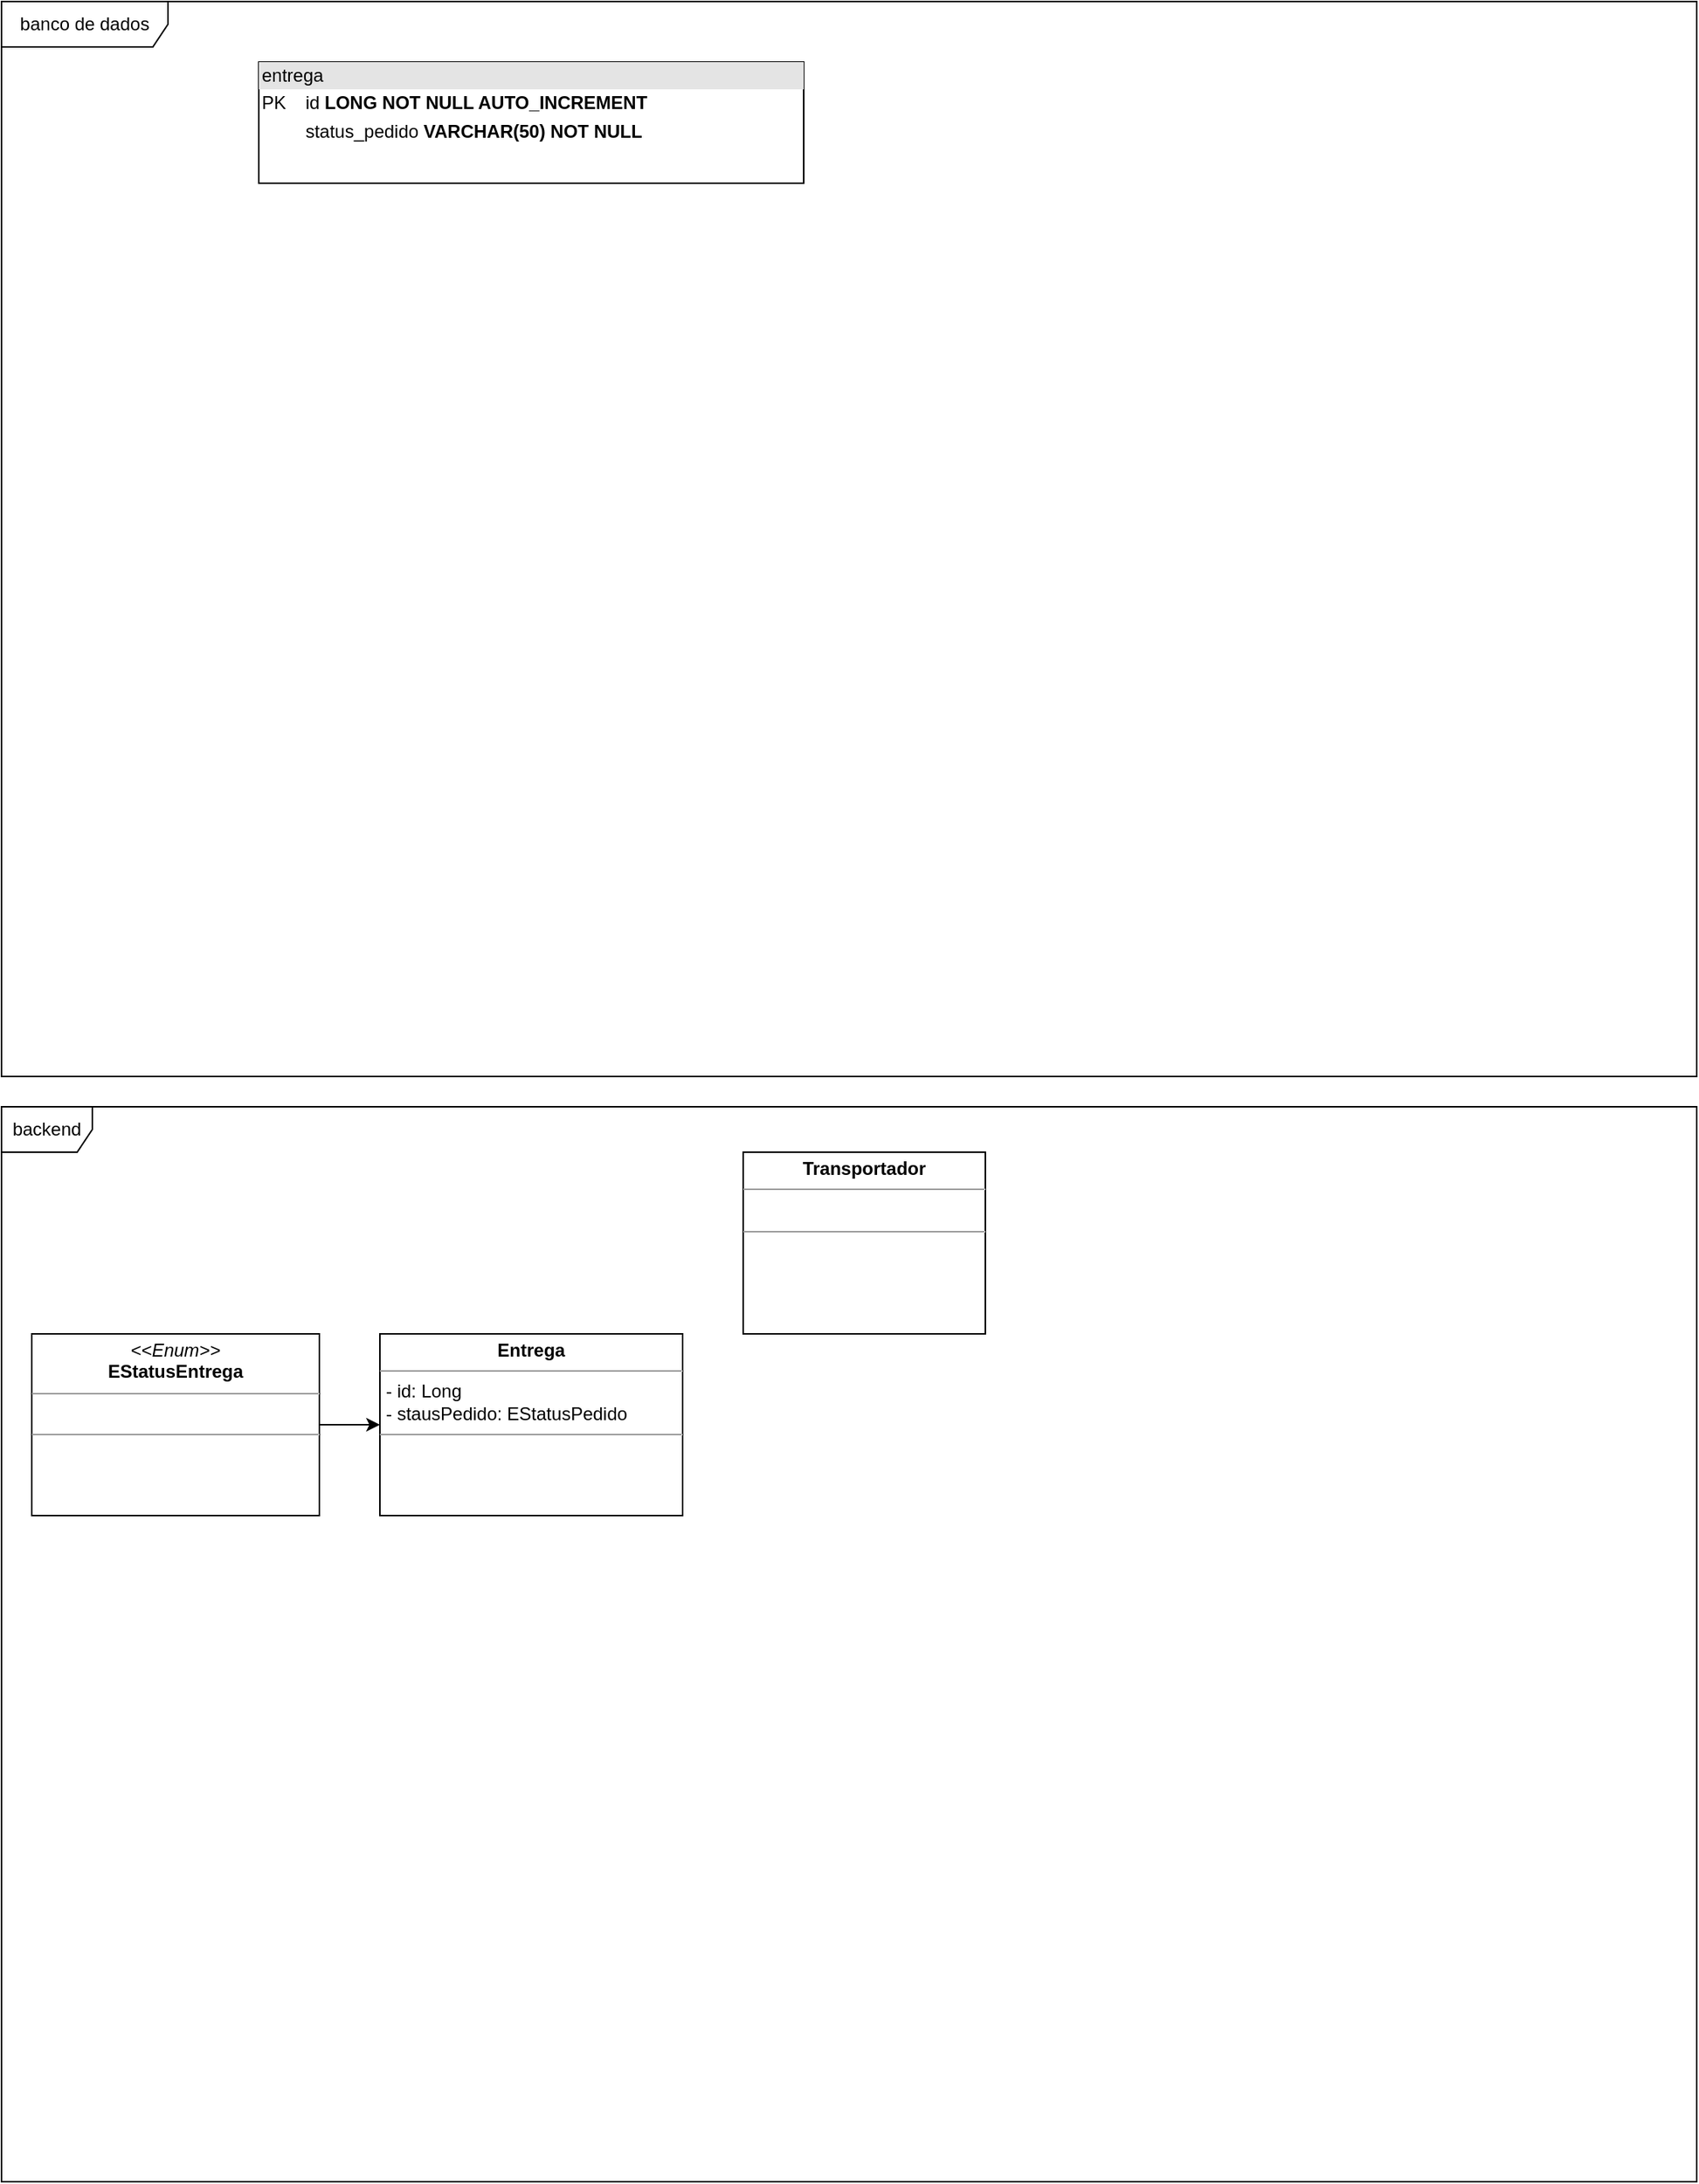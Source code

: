 <mxfile version="20.1.4" type="device"><diagram id="gTSg5N6S2mkJXFzPo5Zo" name="EQ1"><mxGraphModel dx="920" dy="1620" grid="1" gridSize="10" guides="1" tooltips="1" connect="1" arrows="1" fold="1" page="1" pageScale="1" pageWidth="1169" pageHeight="827" math="0" shadow="0"><root><mxCell id="0"/><mxCell id="1" parent="0"/><mxCell id="8KKTQ2VdzmKy_mddawhP-4" value="backend" style="shape=umlFrame;whiteSpace=wrap;html=1;" vertex="1" parent="1"><mxGeometry x="30" y="90" width="1120" height="710" as="geometry"/></mxCell><mxCell id="8KKTQ2VdzmKy_mddawhP-1" value="&lt;p style=&quot;margin:0px;margin-top:4px;text-align:center;&quot;&gt;&lt;b&gt;Entrega&lt;/b&gt;&lt;/p&gt;&lt;hr size=&quot;1&quot;&gt;&lt;p style=&quot;margin:0px;margin-left:4px;&quot;&gt;- id: Long&lt;/p&gt;&lt;p style=&quot;margin:0px;margin-left:4px;&quot;&gt;- stausPedido: EStatusPedido&lt;/p&gt;&lt;hr size=&quot;1&quot;&gt;&lt;p style=&quot;margin:0px;margin-left:4px;&quot;&gt;&lt;br&gt;&lt;/p&gt;" style="verticalAlign=top;align=left;overflow=fill;fontSize=12;fontFamily=Helvetica;html=1;" vertex="1" parent="1"><mxGeometry x="280" y="240" width="200" height="120" as="geometry"/></mxCell><mxCell id="8KKTQ2VdzmKy_mddawhP-2" value="&lt;p style=&quot;margin:0px;margin-top:4px;text-align:center;&quot;&gt;&lt;b&gt;Transportador&lt;/b&gt;&lt;/p&gt;&lt;hr size=&quot;1&quot;&gt;&lt;p style=&quot;margin:0px;margin-left:4px;&quot;&gt;&lt;br&gt;&lt;/p&gt;&lt;hr size=&quot;1&quot;&gt;&lt;p style=&quot;margin:0px;margin-left:4px;&quot;&gt;&lt;br&gt;&lt;/p&gt;" style="verticalAlign=top;align=left;overflow=fill;fontSize=12;fontFamily=Helvetica;html=1;" vertex="1" parent="1"><mxGeometry x="520" y="120" width="160" height="120" as="geometry"/></mxCell><mxCell id="8KKTQ2VdzmKy_mddawhP-17" style="edgeStyle=orthogonalEdgeStyle;rounded=0;orthogonalLoop=1;jettySize=auto;html=1;exitX=1;exitY=0.5;exitDx=0;exitDy=0;entryX=0;entryY=0.5;entryDx=0;entryDy=0;" edge="1" parent="1" source="8KKTQ2VdzmKy_mddawhP-3" target="8KKTQ2VdzmKy_mddawhP-1"><mxGeometry relative="1" as="geometry"/></mxCell><mxCell id="8KKTQ2VdzmKy_mddawhP-5" value="banco de dados" style="shape=umlFrame;whiteSpace=wrap;html=1;width=110;height=30;" vertex="1" parent="1"><mxGeometry x="30" y="-640" width="1120" height="710" as="geometry"/></mxCell><mxCell id="8KKTQ2VdzmKy_mddawhP-3" value="&lt;p style=&quot;margin:0px;margin-top:4px;text-align:center;&quot;&gt;&lt;i&gt;&amp;lt;&amp;lt;Enum&amp;gt;&amp;gt;&lt;/i&gt;&lt;br&gt;&lt;b&gt;EStatusEntrega&lt;/b&gt;&lt;/p&gt;&lt;hr size=&quot;1&quot;&gt;&lt;p style=&quot;margin:0px;margin-left:4px;&quot;&gt;&lt;br&gt;&lt;/p&gt;&lt;hr size=&quot;1&quot;&gt;&lt;p style=&quot;margin:0px;margin-left:4px;&quot;&gt;&lt;br&gt;&lt;/p&gt;" style="verticalAlign=top;align=left;overflow=fill;fontSize=12;fontFamily=Helvetica;html=1;" vertex="1" parent="1"><mxGeometry x="50" y="240" width="190" height="120" as="geometry"/></mxCell><mxCell id="8KKTQ2VdzmKy_mddawhP-16" value="&lt;div style=&quot;box-sizing:border-box;width:100%;background:#e4e4e4;padding:2px;&quot;&gt;entrega&lt;/div&gt;&lt;table style=&quot;width:100%;font-size:1em;&quot; cellpadding=&quot;2&quot; cellspacing=&quot;0&quot;&gt;&lt;tbody&gt;&lt;tr&gt;&lt;td&gt;PK&lt;/td&gt;&lt;td&gt;id &lt;b&gt;LONG&lt;/b&gt;&amp;nbsp;&lt;b&gt;NOT NULL AUTO_INCREMENT&lt;/b&gt;&lt;/td&gt;&lt;/tr&gt;&lt;tr&gt;&lt;td&gt;&lt;br&gt;&lt;br&gt;&lt;/td&gt;&lt;td&gt;status_pedido &lt;b&gt;VARCHAR(50) NOT NULL&lt;br&gt;&lt;br&gt;&lt;/b&gt;&lt;/td&gt;&lt;/tr&gt;&lt;/tbody&gt;&lt;/table&gt;" style="verticalAlign=top;align=left;overflow=fill;html=1;" vertex="1" parent="1"><mxGeometry x="200" y="-600" width="360" height="80" as="geometry"/></mxCell></root></mxGraphModel></diagram></mxfile>